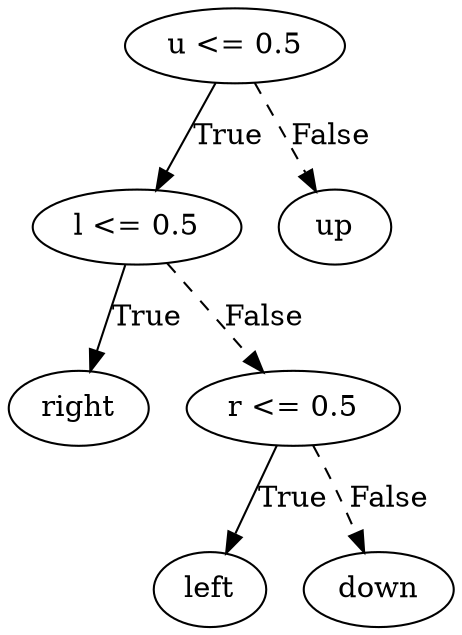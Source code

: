 digraph {
0 [label="u <= 0.5"];
1 [label="l <= 0.5"];
2 [label="right"];
1 -> 2 [label="True"];
3 [label="r <= 0.5"];
4 [label="left"];
3 -> 4 [label="True"];
5 [label="down"];
3 -> 5 [style="dashed", label="False"];
1 -> 3 [style="dashed", label="False"];
0 -> 1 [label="True"];
6 [label="up"];
0 -> 6 [style="dashed", label="False"];

}